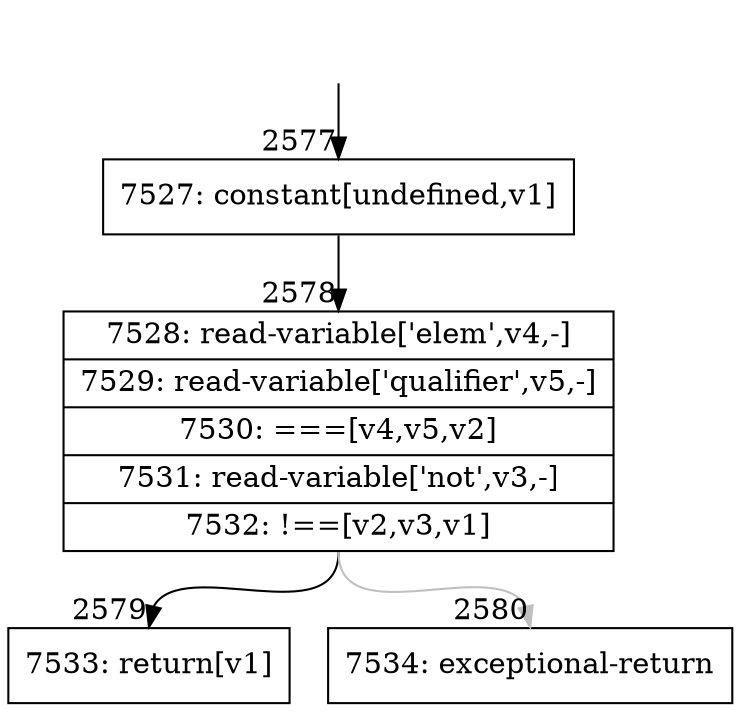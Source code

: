 digraph {
rankdir="TD"
BB_entry166[shape=none,label=""];
BB_entry166 -> BB2577 [tailport=s, headport=n, headlabel="    2577"]
BB2577 [shape=record label="{7527: constant[undefined,v1]}" ] 
BB2577 -> BB2578 [tailport=s, headport=n, headlabel="      2578"]
BB2578 [shape=record label="{7528: read-variable['elem',v4,-]|7529: read-variable['qualifier',v5,-]|7530: ===[v4,v5,v2]|7531: read-variable['not',v3,-]|7532: !==[v2,v3,v1]}" ] 
BB2578 -> BB2579 [tailport=s, headport=n, headlabel="      2579"]
BB2578 -> BB2580 [tailport=s, headport=n, color=gray, headlabel="      2580"]
BB2579 [shape=record label="{7533: return[v1]}" ] 
BB2580 [shape=record label="{7534: exceptional-return}" ] 
}
